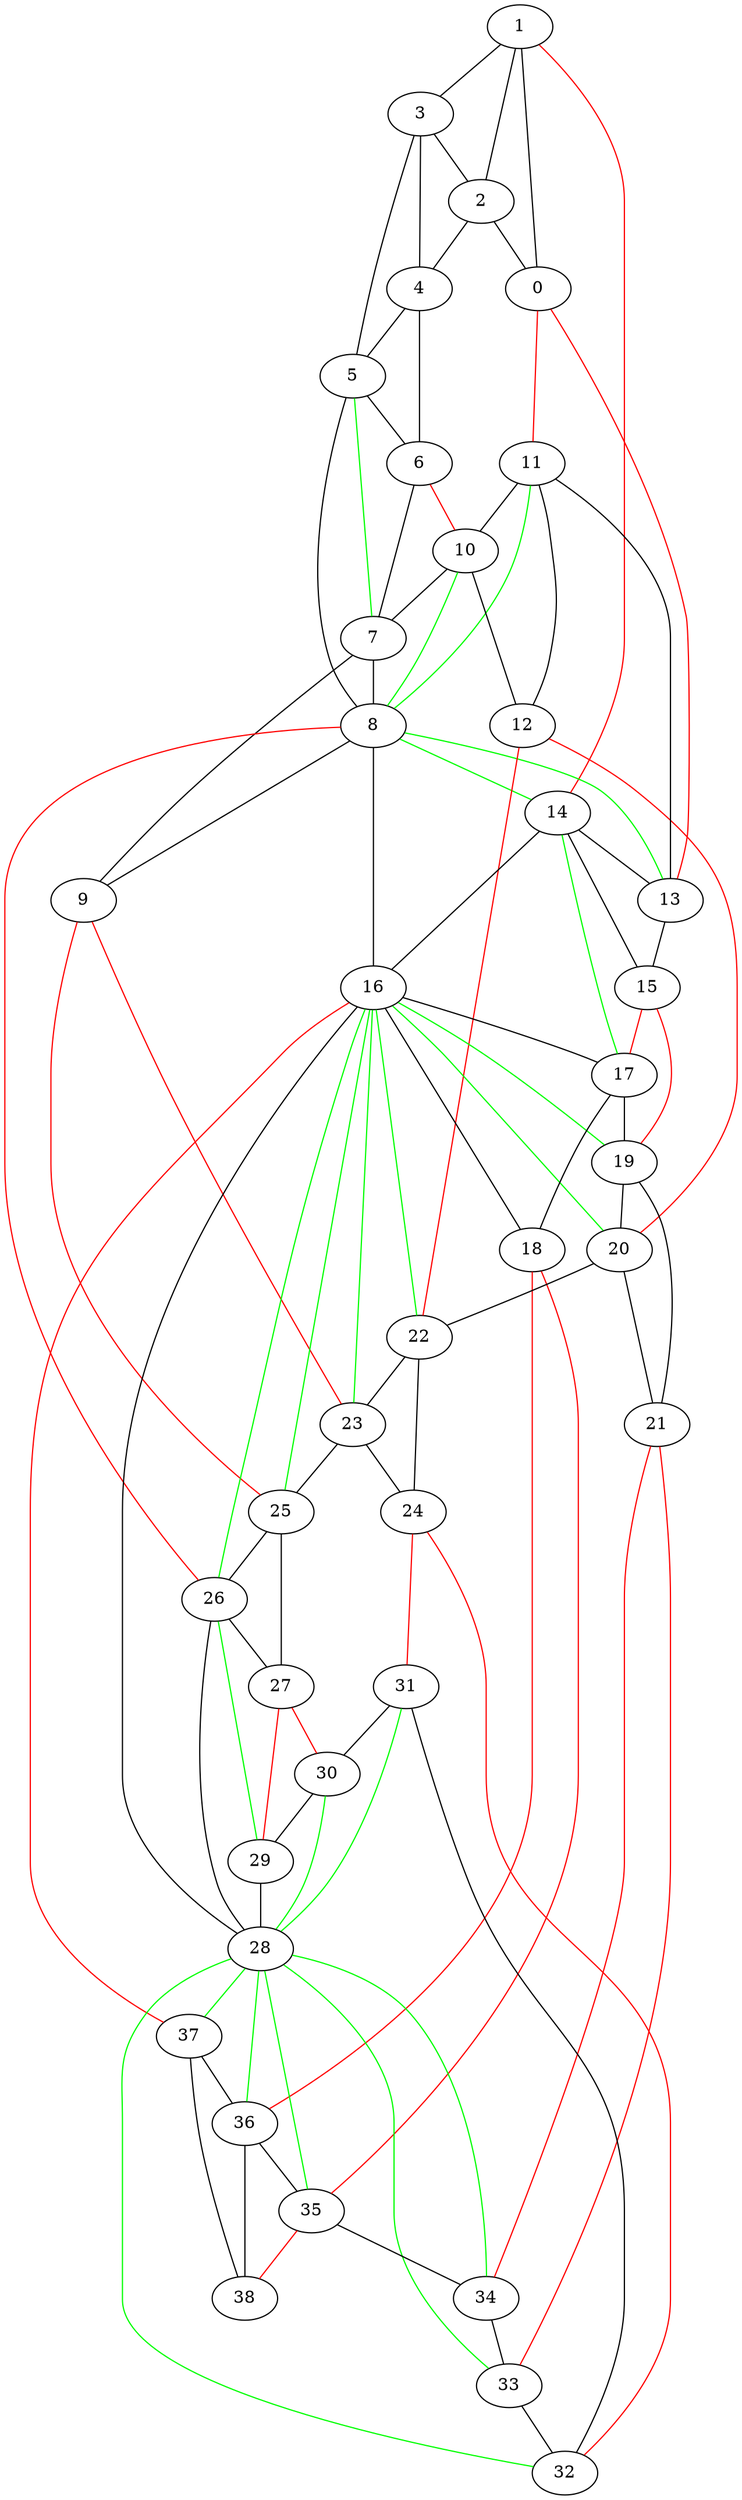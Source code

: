 graph G {
0[pos = "0, 0!"];
1[pos = "133.805, 0!"];
2[pos = "65.4161, 130.179!"];
3[pos = "153.013, 230.036!"];
4[pos = "-1.25643, 246.3!"];
5[pos = "-8.62279, 377.593!"];
6[pos = "-121.032, 282.002!"];
7[pos = "-297.475, 298.521!"];
8[pos = "-306.406, 470.192!"];
9[pos = "-408.144, 346.195!"];
10[pos = "-199.977, 199.507!"];
11[pos = "-213.798, 52.1061!"];
12[pos = "-326.852, 53.1048!"];
13[pos = "-68.1097, -109.893!"];
14[pos = "-89.4347, -280.32!"];
15[pos = "-203.537, -246.466!"];
16[pos = "-246.825, -478.381!"];
17[pos = "-364.154, -348.413!"];
18[pos = "-428.054, -448.972!"];
19[pos = "-335.207, -180.977!"];
20[pos = "-438.228, -70.1071!"];
21[pos = "-505.923, -175.968!"];
22[pos = "-429.897, 95.6314!"];
23[pos = "-548.238, 215.435!"];
24[pos = "-598.412, 102.226!"];
25[pos = "-528.014, 374.759!"];
26[pos = "-666.451, 470.523!"];
27[pos = "-714.771, 390.407!"];
28[pos = "-934.374, 555.04!"];
29[pos = "-922.384, 406.508!"];
30[pos = "-795.53, 308.13!"];
31[pos = "-813.392, 147.38!"];
32[pos = "-678.192, 6.38616!"];
33[pos = "-717.848, -175.811!"];
34[pos = "-592.056, -286.124!"];
35[pos = "-614.088, -441.786!"];
36[pos = "-486.357, -548.041!"];
37[pos = "-485.84, -699.091!"];
38[pos = "-572.171, -633.921!"];
1--0 [color="black", penwidth = "1"];
1--2 [color="black", penwidth = "1"];
2--0 [color="black", penwidth = "1"];
2--4 [color="black", penwidth = "1"];
4--5 [color="black", penwidth = "1"];
4--6 [color="black", penwidth = "1"];
3--2 [color="black", penwidth = "1"];
3--4 [color="black", penwidth = "1"];
5--6 [color="black", penwidth = "1"];
6--7 [color="black", penwidth = "1"];
8--9 [color="black", penwidth = "1"];
7--8 [color="black", penwidth = "1"];
7--9 [color="black", penwidth = "1"];
10--7 [color="black", penwidth = "1"];
10--12 [color="black", penwidth = "1"];
11--10 [color="black", penwidth = "1"];
11--12 [color="black", penwidth = "1"];
13--11 [color="black", penwidth = "1"];
13--15 [color="black", penwidth = "1"];
14--13 [color="black", penwidth = "1"];
14--15 [color="black", penwidth = "1"];
16--17 [color="black", penwidth = "1"];
16--18 [color="black", penwidth = "1"];
17--18 [color="black", penwidth = "1"];
17--19 [color="black", penwidth = "1"];
19--20 [color="black", penwidth = "1"];
19--21 [color="black", penwidth = "1"];
20--21 [color="black", penwidth = "1"];
20--22 [color="black", penwidth = "1"];
22--23 [color="black", penwidth = "1"];
22--24 [color="black", penwidth = "1"];
23--24 [color="black", penwidth = "1"];
23--25 [color="black", penwidth = "1"];
25--26 [color="black", penwidth = "1"];
25--27 [color="black", penwidth = "1"];
26--27 [color="black", penwidth = "1"];
29--28 [color="black", penwidth = "1"];
30--29 [color="black", penwidth = "1"];
31--30 [color="black", penwidth = "1"];
32--31 [color="black", penwidth = "1"];
33--32 [color="black", penwidth = "1"];
34--33 [color="black", penwidth = "1"];
35--34 [color="black", penwidth = "1"];
36--35 [color="black", penwidth = "1"];
37--36 [color="black", penwidth = "1"];
1--3 [color="black", penwidth = "1"];
3--5 [color="black", penwidth = "1"];
5--8 [color="black", penwidth = "1"];
14--16 [color="black", penwidth = "1"];
26--28 [color="black", penwidth = "1"];
8--16 [color="black", penwidth = "1"];
16--28 [color="black", penwidth = "1"];
5--7 [color="green", penwidth = "1"];
8--10 [color="green", penwidth = "1"];
8--11 [color="green", penwidth = "1"];
8--13 [color="green", penwidth = "1"];
8--14 [color="green", penwidth = "1"];
14--17 [color="green", penwidth = "1"];
16--19 [color="green", penwidth = "1"];
16--20 [color="green", penwidth = "1"];
16--22 [color="green", penwidth = "1"];
16--23 [color="green", penwidth = "1"];
16--25 [color="green", penwidth = "1"];
16--26 [color="green", penwidth = "1"];
26--29 [color="green", penwidth = "1"];
28--30 [color="green", penwidth = "1"];
28--31 [color="green", penwidth = "1"];
28--32 [color="green", penwidth = "1"];
28--33 [color="green", penwidth = "1"];
28--34 [color="green", penwidth = "1"];
28--35 [color="green", penwidth = "1"];
28--36 [color="green", penwidth = "1"];
28--37 [color="green", penwidth = "1"];
36--38 [color="black", penwidth = "1"];
37--38 [color="black", penwidth = "1"];
6--10 [color="red", penwidth = "1"];
0--11 [color="red", penwidth = "1"];
0--13 [color="red", penwidth = "1"];
1--14 [color="red", penwidth = "1"];
15--17 [color="red", penwidth = "1"];
15--19 [color="red", penwidth = "1"];
12--20 [color="red", penwidth = "1"];
12--22 [color="red", penwidth = "1"];
9--23 [color="red", penwidth = "1"];
9--25 [color="red", penwidth = "1"];
8--26 [color="red", penwidth = "1"];
27--29 [color="red", penwidth = "1"];
27--30 [color="red", penwidth = "1"];
24--31 [color="red", penwidth = "1"];
24--32 [color="red", penwidth = "1"];
21--33 [color="red", penwidth = "1"];
21--34 [color="red", penwidth = "1"];
18--35 [color="red", penwidth = "1"];
18--36 [color="red", penwidth = "1"];
16--37 [color="red", penwidth = "1"];
35--38 [color="red", penwidth = "1"];
}
